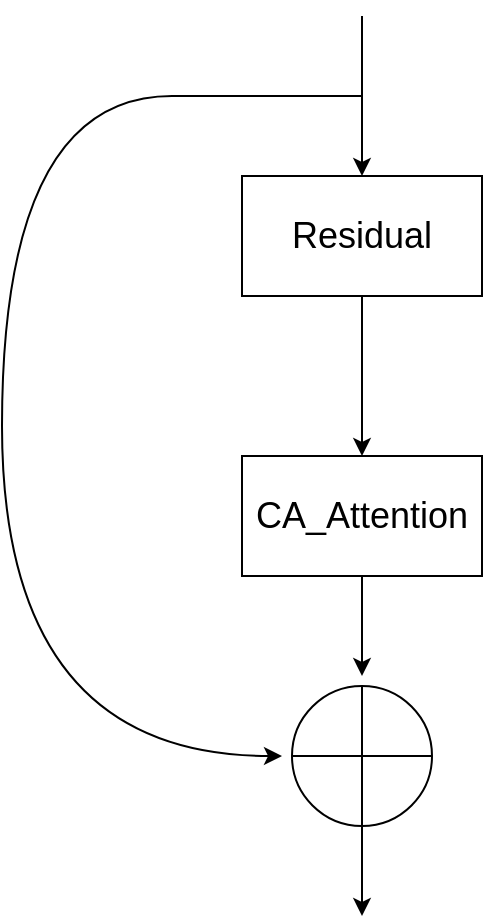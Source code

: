 <mxfile version="16.6.5" type="github">
  <diagram id="N52fxjnz4imIb33FmfXO" name="Page-1">
    <mxGraphModel dx="2062" dy="1066" grid="1" gridSize="10" guides="1" tooltips="1" connect="1" arrows="1" fold="1" page="1" pageScale="1" pageWidth="827" pageHeight="1169" math="0" shadow="0">
      <root>
        <mxCell id="0" />
        <mxCell id="1" parent="0" />
        <mxCell id="lJ57O_EuWXcbG3m6svre-4" value="" style="edgeStyle=orthogonalEdgeStyle;rounded=0;orthogonalLoop=1;jettySize=auto;html=1;" edge="1" parent="1" source="lJ57O_EuWXcbG3m6svre-2" target="lJ57O_EuWXcbG3m6svre-3">
          <mxGeometry relative="1" as="geometry" />
        </mxCell>
        <mxCell id="lJ57O_EuWXcbG3m6svre-2" value="&lt;font style=&quot;font-size: 18px&quot;&gt;Residual&lt;/font&gt;" style="rounded=0;whiteSpace=wrap;html=1;" vertex="1" parent="1">
          <mxGeometry x="330" y="330" width="120" height="60" as="geometry" />
        </mxCell>
        <mxCell id="lJ57O_EuWXcbG3m6svre-5" style="edgeStyle=orthogonalEdgeStyle;rounded=0;orthogonalLoop=1;jettySize=auto;html=1;exitX=0.5;exitY=1;exitDx=0;exitDy=0;fontSize=18;" edge="1" parent="1" source="lJ57O_EuWXcbG3m6svre-3">
          <mxGeometry relative="1" as="geometry">
            <mxPoint x="390" y="580" as="targetPoint" />
          </mxGeometry>
        </mxCell>
        <mxCell id="lJ57O_EuWXcbG3m6svre-3" value="&lt;font style=&quot;font-size: 18px&quot;&gt;CA_Attention&lt;/font&gt;" style="rounded=0;whiteSpace=wrap;html=1;" vertex="1" parent="1">
          <mxGeometry x="330" y="470" width="120" height="60" as="geometry" />
        </mxCell>
        <mxCell id="lJ57O_EuWXcbG3m6svre-17" value="" style="edgeStyle=orthogonalEdgeStyle;curved=1;orthogonalLoop=1;jettySize=auto;html=1;fontSize=18;" edge="1" parent="1" source="lJ57O_EuWXcbG3m6svre-6">
          <mxGeometry relative="1" as="geometry">
            <mxPoint x="390" y="700" as="targetPoint" />
          </mxGeometry>
        </mxCell>
        <mxCell id="lJ57O_EuWXcbG3m6svre-6" value="" style="verticalLabelPosition=bottom;verticalAlign=top;html=1;shape=mxgraph.flowchart.summing_function;fontSize=18;" vertex="1" parent="1">
          <mxGeometry x="355" y="585" width="70" height="70" as="geometry" />
        </mxCell>
        <mxCell id="lJ57O_EuWXcbG3m6svre-9" value="" style="edgeStyle=orthogonalEdgeStyle;rounded=0;orthogonalLoop=1;jettySize=auto;html=1;fontSize=18;" edge="1" parent="1" target="lJ57O_EuWXcbG3m6svre-2">
          <mxGeometry relative="1" as="geometry">
            <mxPoint x="390" y="250" as="sourcePoint" />
            <Array as="points">
              <mxPoint x="390" y="310" />
              <mxPoint x="390" y="310" />
            </Array>
          </mxGeometry>
        </mxCell>
        <mxCell id="lJ57O_EuWXcbG3m6svre-15" style="edgeStyle=orthogonalEdgeStyle;orthogonalLoop=1;jettySize=auto;html=1;fontSize=18;curved=1;" edge="1" parent="1">
          <mxGeometry relative="1" as="geometry">
            <mxPoint x="350" y="620" as="targetPoint" />
            <mxPoint x="390" y="290" as="sourcePoint" />
            <Array as="points">
              <mxPoint x="380" y="290" />
              <mxPoint x="210" y="290" />
              <mxPoint x="210" y="620" />
            </Array>
          </mxGeometry>
        </mxCell>
      </root>
    </mxGraphModel>
  </diagram>
</mxfile>
